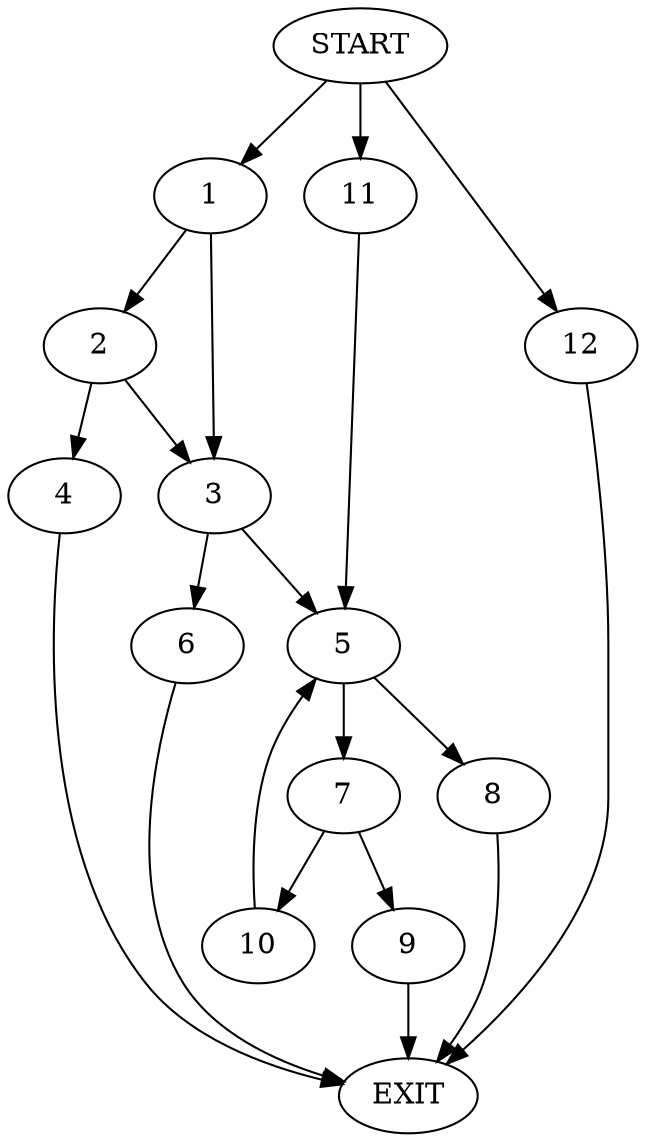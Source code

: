 digraph {
0 [label="START"]
13 [label="EXIT"]
0 -> 1
1 -> 2
1 -> 3
2 -> 3
2 -> 4
3 -> 5
3 -> 6
4 -> 13
5 -> 7
5 -> 8
6 -> 13
8 -> 13
7 -> 9
7 -> 10
10 -> 5
9 -> 13
0 -> 11
11 -> 5
0 -> 12
12 -> 13
}
